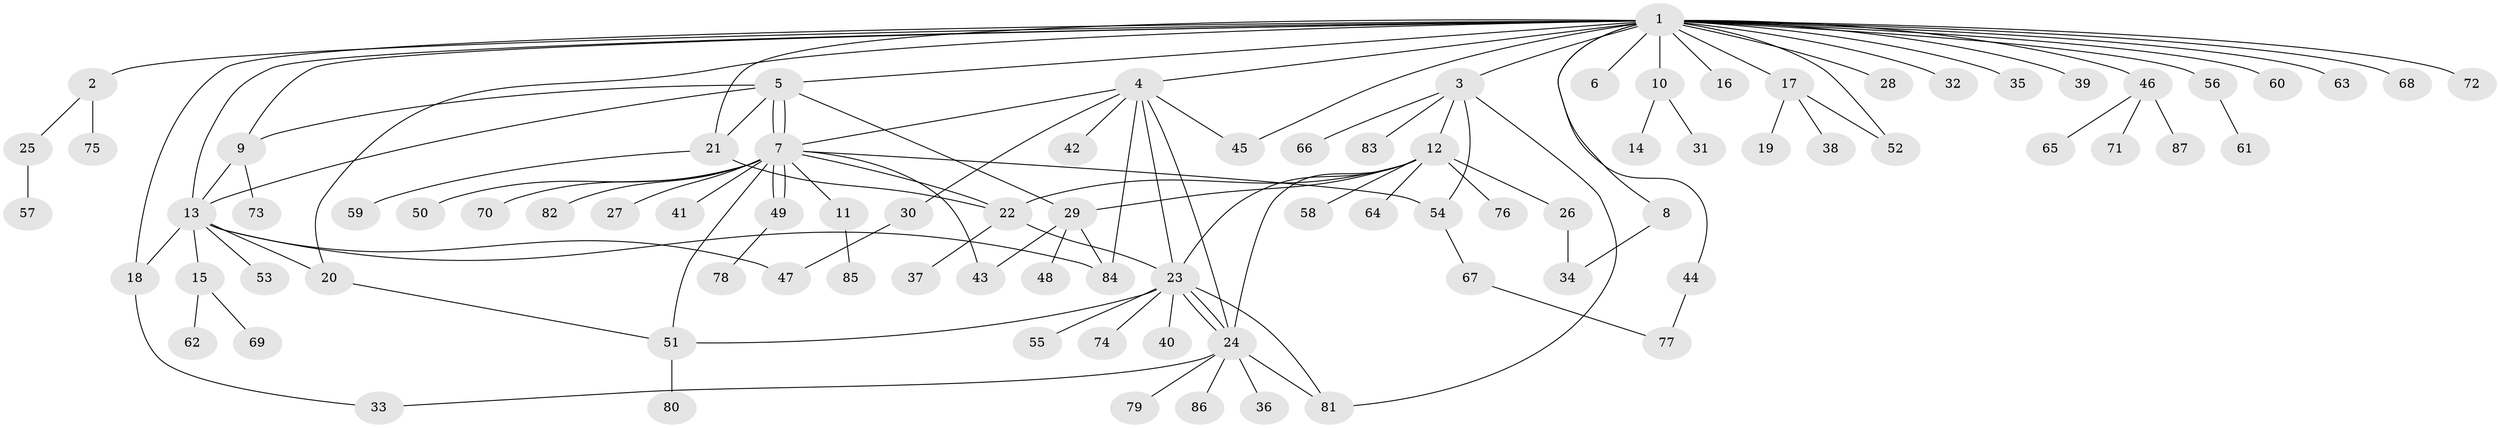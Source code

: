 // Generated by graph-tools (version 1.1) at 2025/26/03/09/25 03:26:05]
// undirected, 87 vertices, 117 edges
graph export_dot {
graph [start="1"]
  node [color=gray90,style=filled];
  1;
  2;
  3;
  4;
  5;
  6;
  7;
  8;
  9;
  10;
  11;
  12;
  13;
  14;
  15;
  16;
  17;
  18;
  19;
  20;
  21;
  22;
  23;
  24;
  25;
  26;
  27;
  28;
  29;
  30;
  31;
  32;
  33;
  34;
  35;
  36;
  37;
  38;
  39;
  40;
  41;
  42;
  43;
  44;
  45;
  46;
  47;
  48;
  49;
  50;
  51;
  52;
  53;
  54;
  55;
  56;
  57;
  58;
  59;
  60;
  61;
  62;
  63;
  64;
  65;
  66;
  67;
  68;
  69;
  70;
  71;
  72;
  73;
  74;
  75;
  76;
  77;
  78;
  79;
  80;
  81;
  82;
  83;
  84;
  85;
  86;
  87;
  1 -- 2;
  1 -- 3;
  1 -- 4;
  1 -- 5;
  1 -- 6;
  1 -- 8;
  1 -- 9;
  1 -- 10;
  1 -- 13;
  1 -- 16;
  1 -- 17;
  1 -- 18;
  1 -- 20;
  1 -- 21;
  1 -- 28;
  1 -- 32;
  1 -- 35;
  1 -- 39;
  1 -- 44;
  1 -- 45;
  1 -- 46;
  1 -- 52;
  1 -- 56;
  1 -- 60;
  1 -- 63;
  1 -- 68;
  1 -- 72;
  2 -- 25;
  2 -- 75;
  3 -- 12;
  3 -- 54;
  3 -- 66;
  3 -- 81;
  3 -- 83;
  4 -- 7;
  4 -- 23;
  4 -- 24;
  4 -- 30;
  4 -- 42;
  4 -- 45;
  4 -- 84;
  5 -- 7;
  5 -- 7;
  5 -- 9;
  5 -- 13;
  5 -- 21;
  5 -- 29;
  7 -- 11;
  7 -- 22;
  7 -- 27;
  7 -- 41;
  7 -- 43;
  7 -- 49;
  7 -- 49;
  7 -- 50;
  7 -- 51;
  7 -- 54;
  7 -- 70;
  7 -- 82;
  8 -- 34;
  9 -- 13;
  9 -- 73;
  10 -- 14;
  10 -- 31;
  11 -- 85;
  12 -- 22;
  12 -- 23;
  12 -- 24;
  12 -- 26;
  12 -- 29;
  12 -- 58;
  12 -- 64;
  12 -- 76;
  13 -- 15;
  13 -- 18;
  13 -- 20;
  13 -- 47;
  13 -- 53;
  13 -- 84;
  15 -- 62;
  15 -- 69;
  17 -- 19;
  17 -- 38;
  17 -- 52;
  18 -- 33;
  20 -- 51;
  21 -- 22;
  21 -- 59;
  22 -- 23;
  22 -- 37;
  23 -- 24;
  23 -- 24;
  23 -- 40;
  23 -- 51;
  23 -- 55;
  23 -- 74;
  23 -- 81;
  24 -- 33;
  24 -- 36;
  24 -- 79;
  24 -- 81;
  24 -- 86;
  25 -- 57;
  26 -- 34;
  29 -- 43;
  29 -- 48;
  29 -- 84;
  30 -- 47;
  44 -- 77;
  46 -- 65;
  46 -- 71;
  46 -- 87;
  49 -- 78;
  51 -- 80;
  54 -- 67;
  56 -- 61;
  67 -- 77;
}
